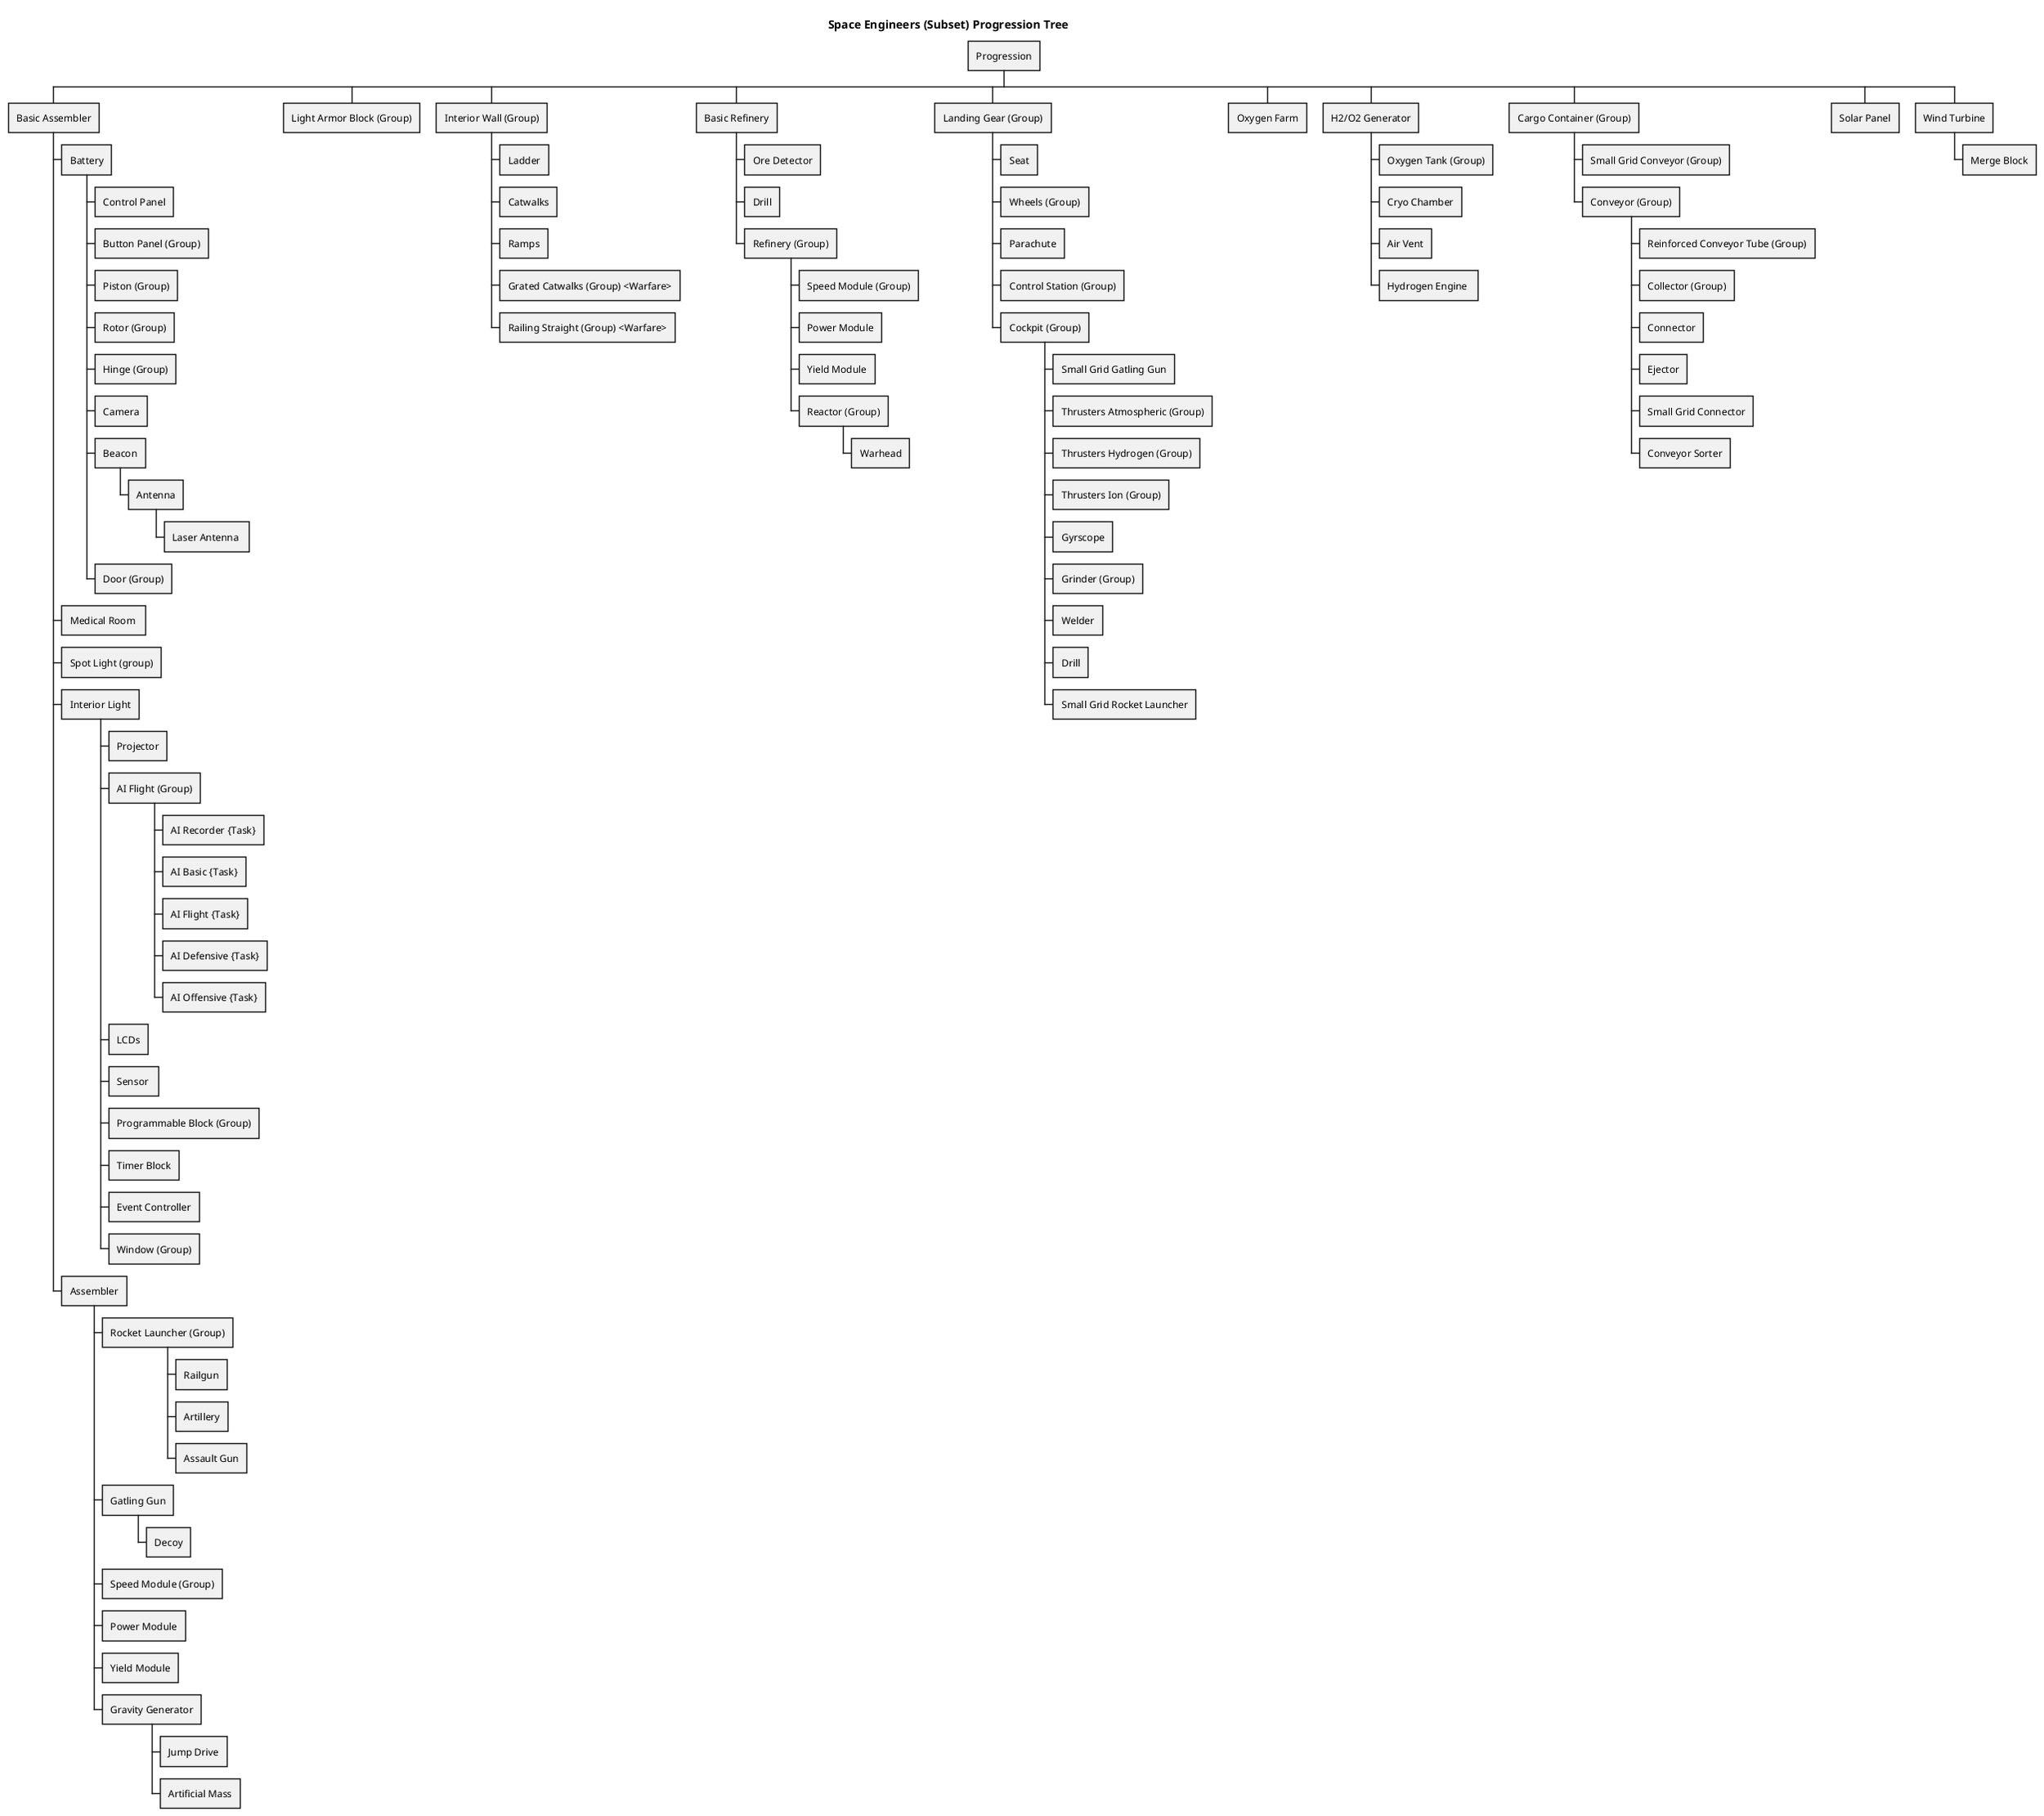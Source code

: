 @startwbs

title Space Engineers (Subset) Progression Tree

+ Progression
++ Basic Assembler
+++ Battery
++++ Control Panel
++++ Button Panel (Group)
++++ Piston (Group)
++++ Rotor (Group)
++++ Hinge (Group)
++++ Camera
++++ Beacon
+++++ Antenna
++++++ Laser Antenna 
++++ Door (Group)
+++ Medical Room 
+++ Spot Light (group)
+++ Interior Light
++++ Projector
++++ AI Flight (Group)
+++++ AI Recorder {Task}
+++++ AI Basic {Task}
+++++ AI Flight {Task}
+++++ AI Defensive {Task}
+++++ AI Offensive {Task}
++++ LCDs
++++ Sensor 
++++ Programmable Block (Group)
++++ Timer Block
++++ Event Controller
++++ Window (Group)
+++ Assembler
++++ Rocket Launcher (Group)
+++++ Railgun
+++++ Artillery
+++++ Assault Gun
++++ Gatling Gun
+++++ Decoy
++++ Speed Module (Group)
++++ Power Module
++++ Yield Module
++++ Gravity Generator
+++++ Jump Drive
+++++ Artificial Mass
++ Light Armor Block (Group)
++ Interior Wall (Group)
+++ Ladder
+++ Catwalks
+++ Ramps
+++ Grated Catwalks (Group) <Warfare>
+++ Railing Straight (Group) <Warfare>
++ Basic Refinery
+++ Ore Detector
+++ Drill
+++ Refinery (Group)
++++ Speed Module (Group)
++++ Power Module
++++ Yield Module
++++ Reactor (Group)
+++++ Warhead
++ Landing Gear (Group)
+++ Seat
+++ Wheels (Group)
+++ Parachute
+++ Control Station (Group)
+++ Cockpit (Group)
++++ Small Grid Gatling Gun
++++ Thrusters Atmospheric (Group)
++++ Thrusters Hydrogen (Group)
++++ Thrusters Ion (Group)
++++ Gyrscope
++++ Grinder (Group)
++++ Welder
++++ Drill
++++ Small Grid Rocket Launcher
++ Oxygen Farm
++ H2/O2 Generator
+++ Oxygen Tank (Group)
+++ Cryo Chamber
+++ Air Vent
+++ Hydrogen Engine 
++ Cargo Container (Group)
+++ Small Grid Conveyor (Group)
+++ Conveyor (Group)
++++ Reinforced Conveyor Tube (Group)
++++ Collector (Group)
++++ Connector
++++ Ejector
++++ Small Grid Connector
++++ Conveyor Sorter
++ Solar Panel
++ Wind Turbine
+++ Merge Block
@endwbs
